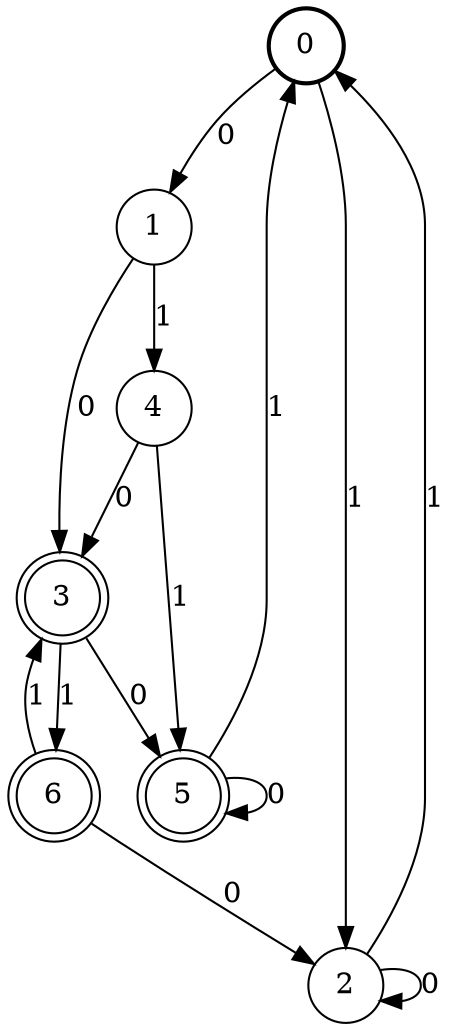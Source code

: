 digraph Automat {
    node [shape = circle];
    0 [style = "bold"];
    0 -> 1 [label = "0"];
    0 -> 2 [label = "1"];
    1 -> 3 [label = "0"];
    1 -> 4 [label = "1"];
    2 -> 2 [label = "0"];
    2 -> 0 [label = "1"];
    3 [peripheries=2]
    3 -> 5 [label = "0"];
    3 -> 6 [label = "1"];
    4 -> 3 [label = "0"];
    4 -> 5 [label = "1"];
    5 [peripheries=2]
    5 -> 5 [label = "0"];
    5 -> 0 [label = "1"];
    6 [peripheries=2]
    6 -> 2 [label = "0"];
    6 -> 3 [label = "1"];
}
